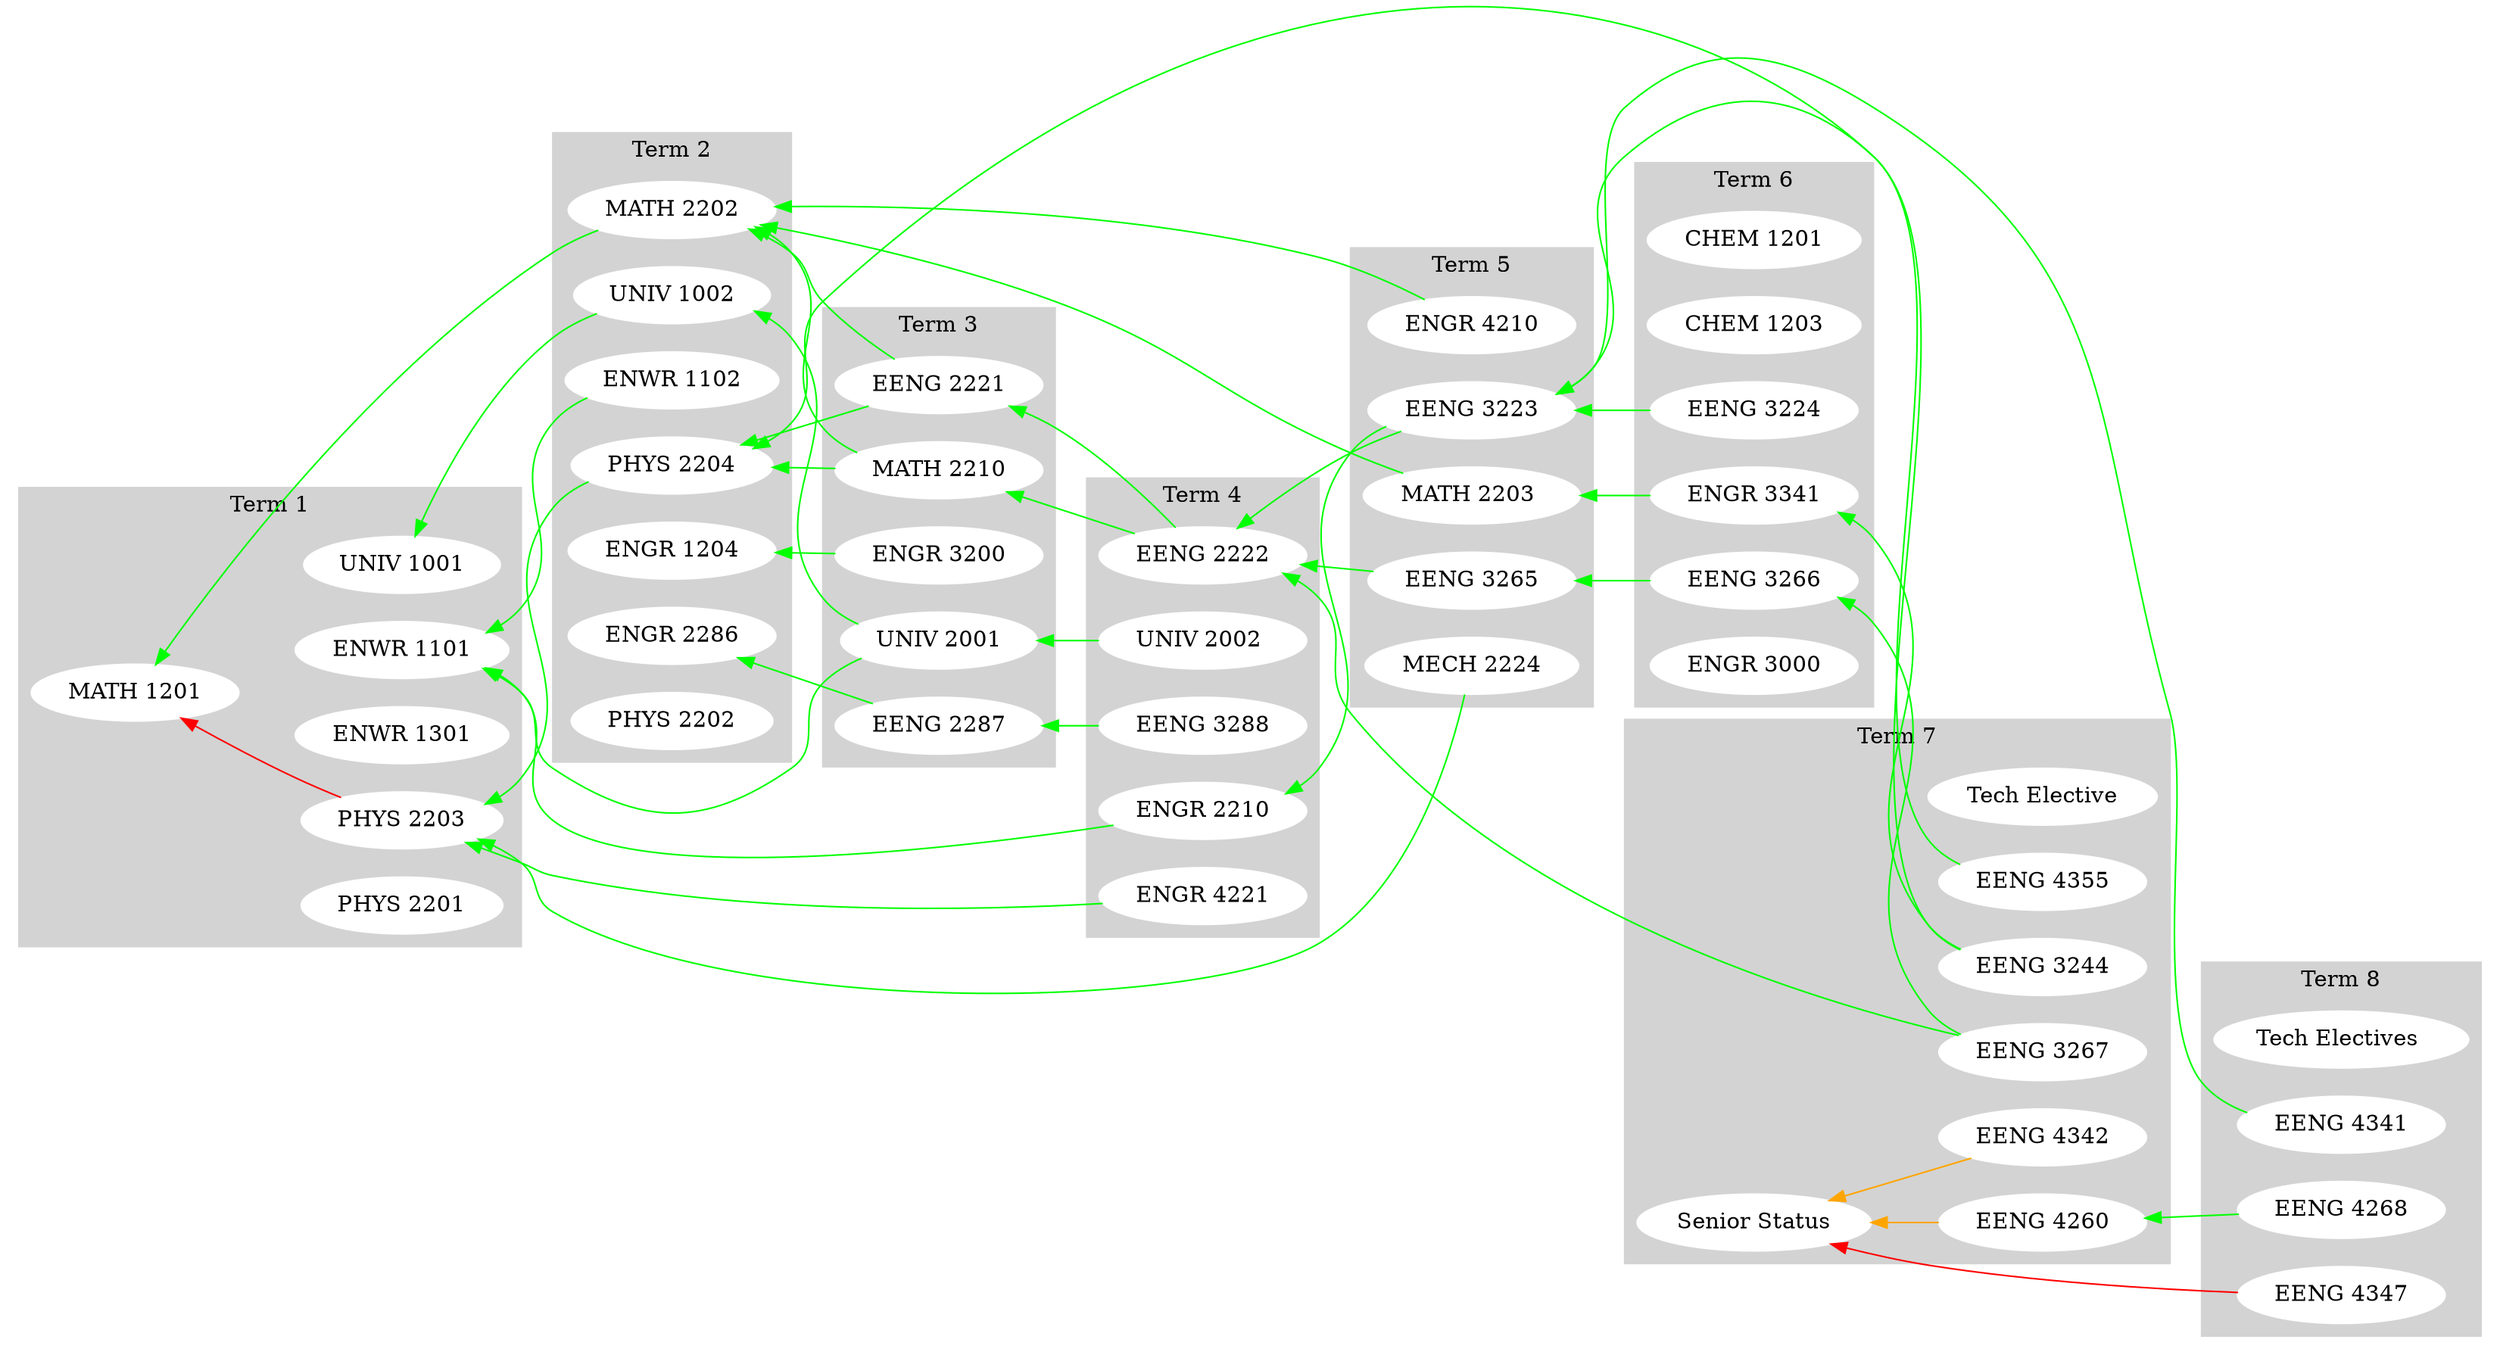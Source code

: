 digraph {
	graph [rankdir=RL]
	edge [color=green]
	subgraph cluster_0 {
		graph [rank=same]
		node [color=white style=filled]
		edge [color=red]
		style=filled
		color=lightgrey
		"ENWR 1101"
		"UNIV 1001"
		"ENWR 1301"
		"MATH 1201"
		"PHYS 2203"
		"PHYS 2201"
		"PHYS 2203" -> "MATH 1201"
		label="Term 1"
	}
	subgraph cluster_1 {
		graph [rank=same]
		node [color=white style=filled]
		style=filled
		color=lightgrey
		"ENWR 1102"
		"UNIV 1002"
		"ENGR 1204"
		"ENGR 2286"
		"MATH 2202"
		"PHYS 2204"
		"PHYS 2202"
		label="Term 2"
	}
	subgraph cluster_2 {
		graph [rank=same]
		node [color=white style=filled]
		style=filled
		color=lightgrey
		"UNIV 2001"
		"ENGR 3200"
		"EENG 2287"
		"MATH 2210"
		"EENG 2221"
		label="Term 3"
	}
	subgraph cluster_3 {
		graph [rank=same]
		node [color=white style=filled]
		style=filled
		color=lightgrey
		"ENGR 2210"
		"UNIV 2002 "
		"EENG 3288"
		"ENGR 4221"
		"EENG 2222"
		label="Term 4"
	}
	subgraph cluster_4 {
		graph [rank=same]
		node [color=white style=filled]
		style=filled
		color=lightgrey
		"ENGR 4210"
		"MATH 2203 "
		"EENG 3223"
		"EENG 3265"
		"MECH 2224"
		label="Term 5"
	}
	subgraph cluster_5 {
		graph [rank=same]
		node [color=white style=filled]
		style=filled
		color=lightgrey
		"CHEM 1201"
		"CHEM 1203"
		"ENGR 3341"
		"EENG 3224"
		"EENG 3266"
		"ENGR 3000"
		label="Term 6"
	}
	subgraph cluster_6 {
		graph [rank=same]
		node [color=white style=filled]
		edge [color=orange]
		style=filled
		color=lightgrey
		"Tech Elective"
		"EENG 4342"
		"EENG 4260"
		"EENG 3244"
		"EENG 4355"
		"EENG 3267"
		"Senior Status"
		"EENG 4342" -> "Senior Status"
		"EENG 4260" -> "Senior Status"
		label="Term 7"
	}
	subgraph cluster_7 {
		graph [rank=same]
		node [color=white style=filled]
		edge [color=red]
		style=filled
		color=lightgrey
		"Tech Electives "
		"EENG 4347"
		"EENG 4268"
		"EENG 4341"
		"Senior Status"
		"EENG 4347" -> "Senior Status"
		label="Term 8"
	}
	"ENWR 1102" -> "ENWR 1101"
	"UNIV 1002" -> "UNIV 1001"
	"MATH 2202" -> "MATH 1201"
	"PHYS 2204" -> "PHYS 2203"
	"UNIV 2001" -> "UNIV 1002"
	"UNIV 2001" -> "ENWR 1101"
	"ENGR 3200" -> "ENGR 1204"
	"EENG 2287" -> "ENGR 2286"
	"MATH 2210" -> "MATH 2202"
	"MATH 2210" -> "PHYS 2204"
	"EENG 2221" -> "MATH 2202"
	"EENG 2221" -> "PHYS 2204"
	"ENGR 2210" -> "ENWR 1101"
	"UNIV 2002 " -> "UNIV 2001"
	"EENG 3288" -> "EENG 2287"
	"ENGR 4221" -> "PHYS 2203"
	"EENG 2222" -> "MATH 2210"
	"EENG 2222" -> "EENG 2221"
	"ENGR 4210" -> "MATH 2202"
	"MATH 2203 " -> "MATH 2202"
	"EENG 3223" -> "ENGR 2210"
	"EENG 3223" -> "EENG 2222"
	"EENG 3265" -> "EENG 2222"
	"MECH 2224" -> "PHYS 2203"
	"ENGR 3341" -> "MATH 2203 "
	"EENG 3224" -> "EENG 3223"
	"EENG 3266" -> "EENG 3265"
	"EENG 3244" -> "ENGR 3341"
	"EENG 3244" -> "PHYS 2204"
	"EENG 4355" -> "EENG 3223"
	"EENG 3267" -> "EENG 3266"
	"EENG 3267" -> "EENG 2222"
	"EENG 4268" -> "EENG 4260"
	"EENG 4341" -> "EENG 3223"
	rank=same
}

